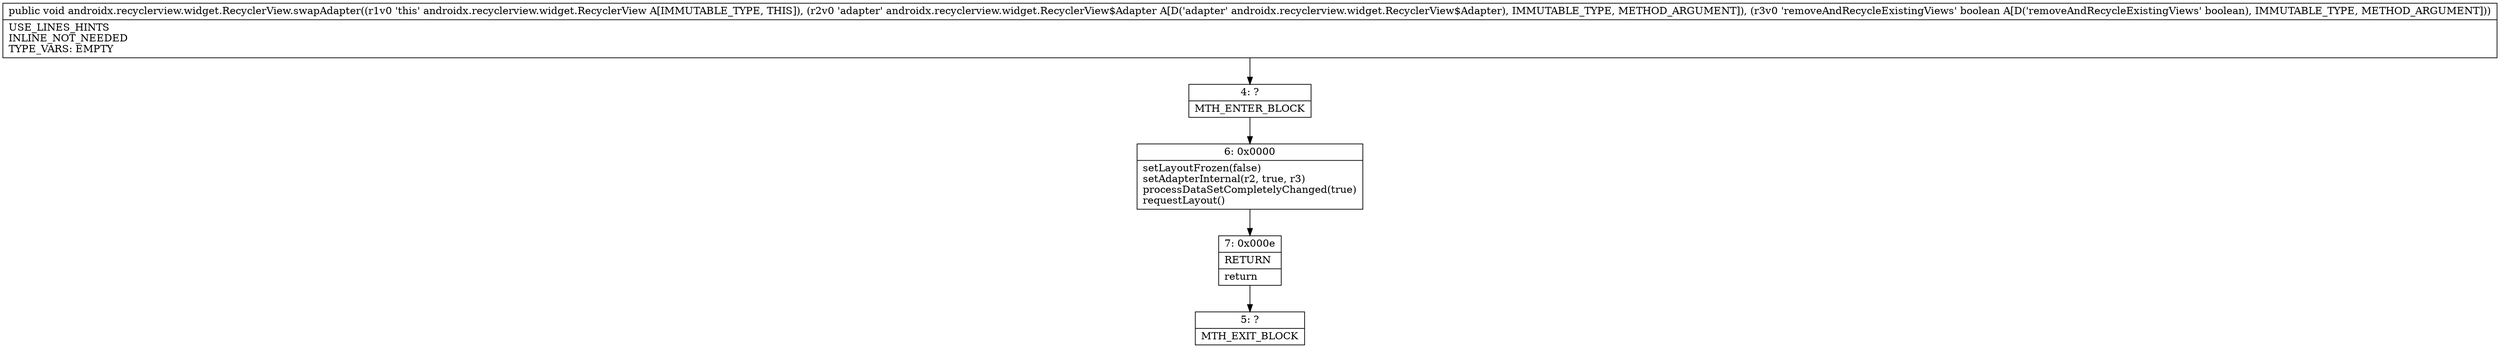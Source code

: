 digraph "CFG forandroidx.recyclerview.widget.RecyclerView.swapAdapter(Landroidx\/recyclerview\/widget\/RecyclerView$Adapter;Z)V" {
Node_4 [shape=record,label="{4\:\ ?|MTH_ENTER_BLOCK\l}"];
Node_6 [shape=record,label="{6\:\ 0x0000|setLayoutFrozen(false)\lsetAdapterInternal(r2, true, r3)\lprocessDataSetCompletelyChanged(true)\lrequestLayout()\l}"];
Node_7 [shape=record,label="{7\:\ 0x000e|RETURN\l|return\l}"];
Node_5 [shape=record,label="{5\:\ ?|MTH_EXIT_BLOCK\l}"];
MethodNode[shape=record,label="{public void androidx.recyclerview.widget.RecyclerView.swapAdapter((r1v0 'this' androidx.recyclerview.widget.RecyclerView A[IMMUTABLE_TYPE, THIS]), (r2v0 'adapter' androidx.recyclerview.widget.RecyclerView$Adapter A[D('adapter' androidx.recyclerview.widget.RecyclerView$Adapter), IMMUTABLE_TYPE, METHOD_ARGUMENT]), (r3v0 'removeAndRecycleExistingViews' boolean A[D('removeAndRecycleExistingViews' boolean), IMMUTABLE_TYPE, METHOD_ARGUMENT]))  | USE_LINES_HINTS\lINLINE_NOT_NEEDED\lTYPE_VARS: EMPTY\l}"];
MethodNode -> Node_4;Node_4 -> Node_6;
Node_6 -> Node_7;
Node_7 -> Node_5;
}

